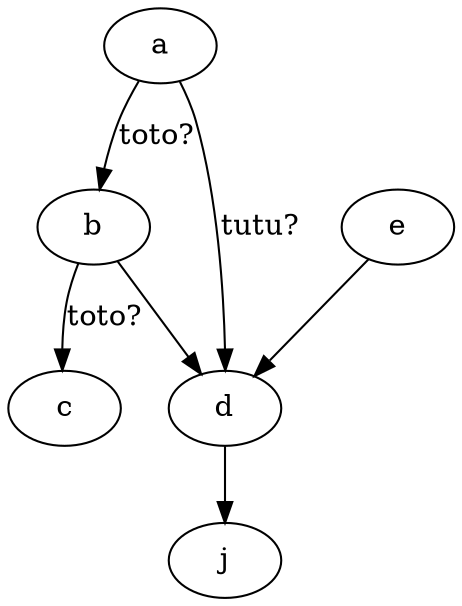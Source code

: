  digraph mon_graphe {
	a -> b -> c[label="toto?"];
	b -> d;
	a->d[label="tutu?"];
	e->d;
	d-> j;
 }
